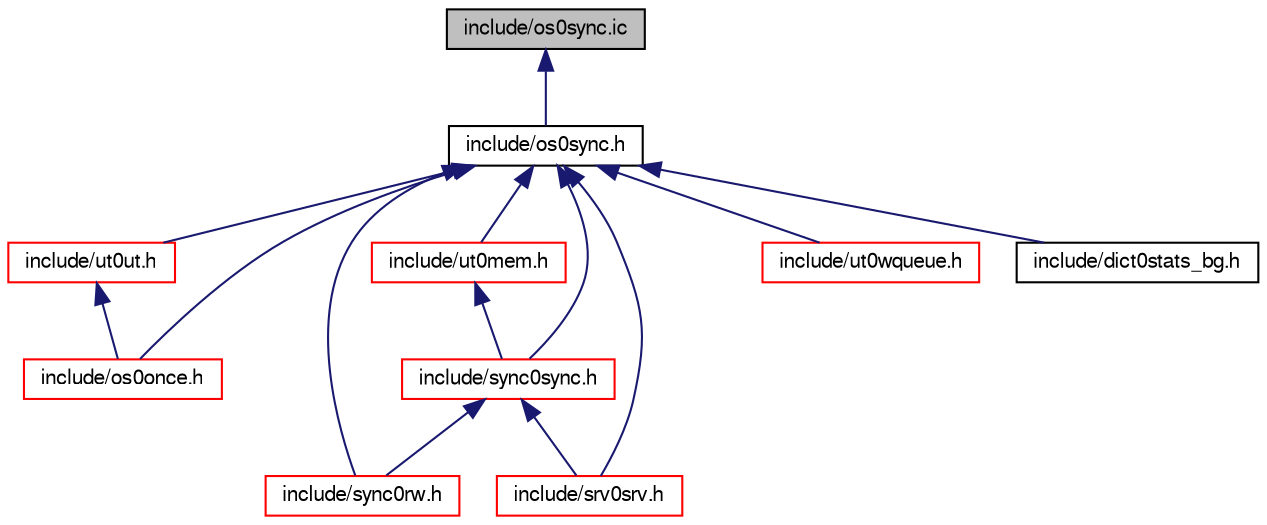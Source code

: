 digraph "include/os0sync.ic"
{
  bgcolor="transparent";
  edge [fontname="FreeSans",fontsize="10",labelfontname="FreeSans",labelfontsize="10"];
  node [fontname="FreeSans",fontsize="10",shape=record];
  Node1 [label="include/os0sync.ic",height=0.2,width=0.4,color="black", fillcolor="grey75", style="filled" fontcolor="black"];
  Node1 -> Node2 [dir="back",color="midnightblue",fontsize="10",style="solid",fontname="FreeSans"];
  Node2 [label="include/os0sync.h",height=0.2,width=0.4,color="black",URL="$os0sync_8h.html"];
  Node2 -> Node3 [dir="back",color="midnightblue",fontsize="10",style="solid",fontname="FreeSans"];
  Node3 [label="include/ut0ut.h",height=0.2,width=0.4,color="red",URL="$ut0ut_8h.html"];
  Node3 -> Node4 [dir="back",color="midnightblue",fontsize="10",style="solid",fontname="FreeSans"];
  Node4 [label="include/os0once.h",height=0.2,width=0.4,color="red",URL="$os0once_8h.html"];
  Node2 -> Node5 [dir="back",color="midnightblue",fontsize="10",style="solid",fontname="FreeSans"];
  Node5 [label="include/ut0mem.h",height=0.2,width=0.4,color="red",URL="$ut0mem_8h.html"];
  Node5 -> Node6 [dir="back",color="midnightblue",fontsize="10",style="solid",fontname="FreeSans"];
  Node6 [label="include/sync0sync.h",height=0.2,width=0.4,color="red",URL="$sync0sync_8h.html"];
  Node6 -> Node7 [dir="back",color="midnightblue",fontsize="10",style="solid",fontname="FreeSans"];
  Node7 [label="include/sync0rw.h",height=0.2,width=0.4,color="red",URL="$sync0rw_8h.html"];
  Node6 -> Node8 [dir="back",color="midnightblue",fontsize="10",style="solid",fontname="FreeSans"];
  Node8 [label="include/srv0srv.h",height=0.2,width=0.4,color="red",URL="$srv0srv_8h.html"];
  Node2 -> Node6 [dir="back",color="midnightblue",fontsize="10",style="solid",fontname="FreeSans"];
  Node2 -> Node7 [dir="back",color="midnightblue",fontsize="10",style="solid",fontname="FreeSans"];
  Node2 -> Node9 [dir="back",color="midnightblue",fontsize="10",style="solid",fontname="FreeSans"];
  Node9 [label="include/ut0wqueue.h",height=0.2,width=0.4,color="red",URL="$ut0wqueue_8h.html"];
  Node2 -> Node8 [dir="back",color="midnightblue",fontsize="10",style="solid",fontname="FreeSans"];
  Node2 -> Node4 [dir="back",color="midnightblue",fontsize="10",style="solid",fontname="FreeSans"];
  Node2 -> Node10 [dir="back",color="midnightblue",fontsize="10",style="solid",fontname="FreeSans"];
  Node10 [label="include/dict0stats_bg.h",height=0.2,width=0.4,color="black",URL="$dict0stats__bg_8h.html"];
}
